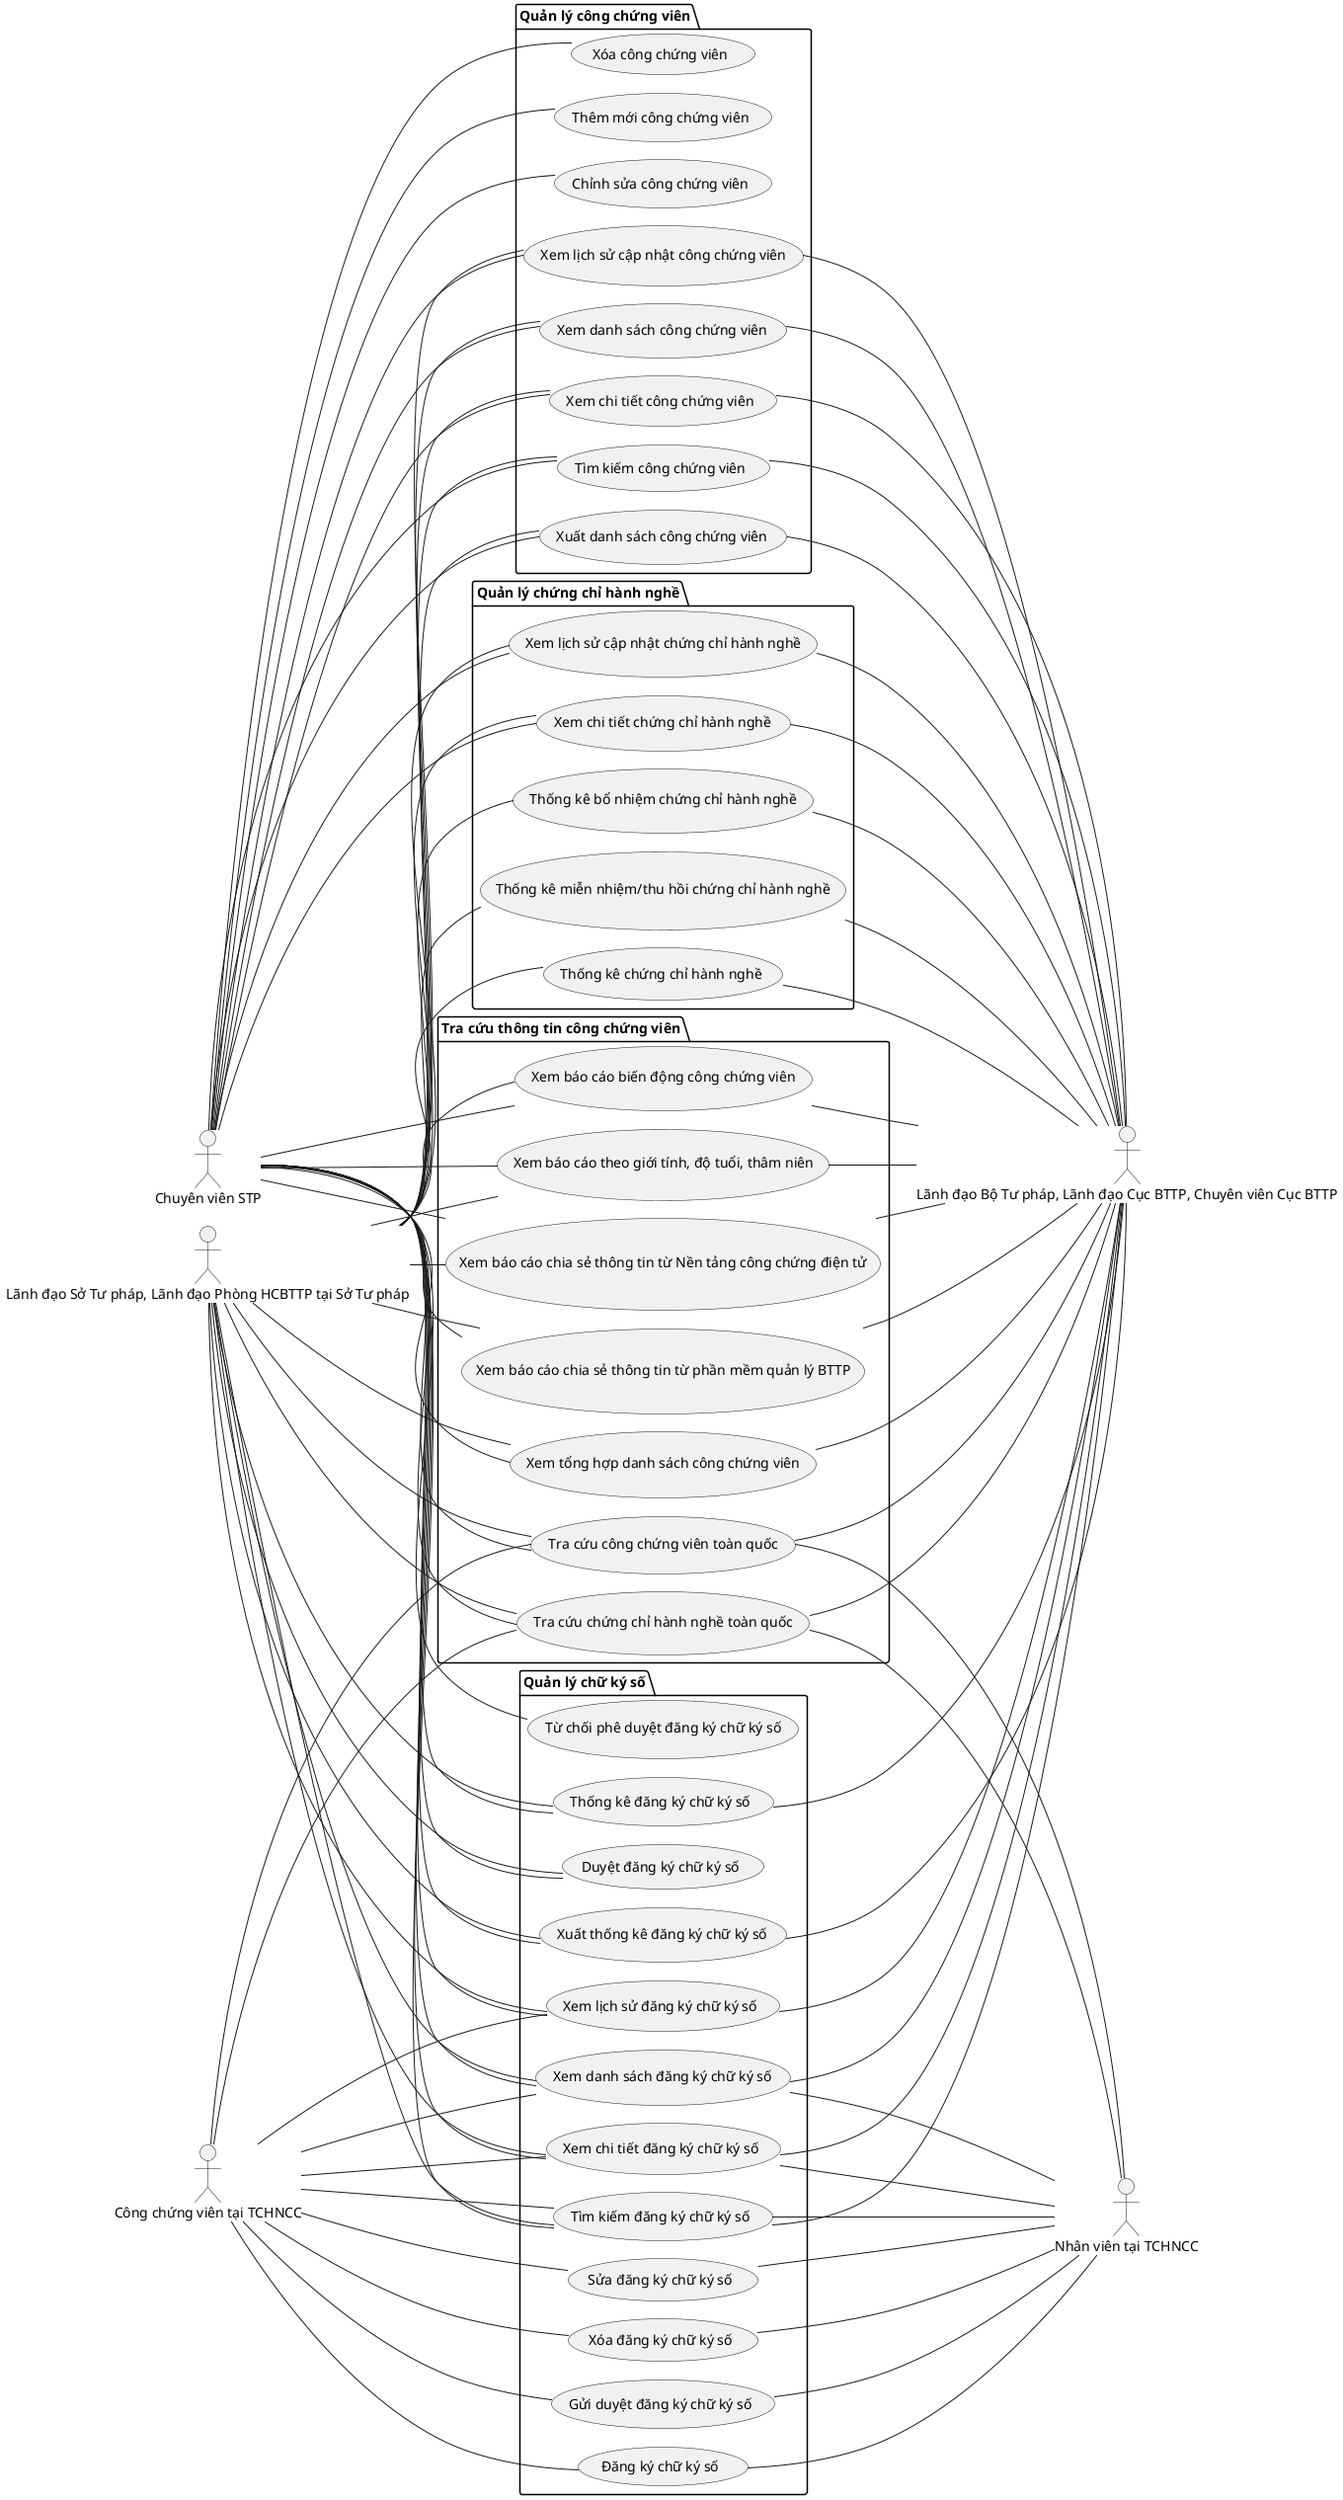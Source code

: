 @startuml
!pragma layout smetana
left to right direction

'==================== Actors ====================
actor "Chuyên viên STP" as CVSTP
actor "Lãnh đạo Sở Tư pháp, Lãnh đạo Phòng HCBTTP tại Sở Tư pháp" as LeaderSTP
actor "Lãnh đạo Bộ Tư pháp, Lãnh đạo Cục BTTP, Chuyên viên Cục BTTP" as LeaderBTP
actor "Công chứng viên tại TCHNCC" as CCV
actor "Nhân viên tại TCHNCC" as Staff

'==================== Quản lý công chứng viên ====================
package "Quản lý công chứng viên" as P_CCVMgmt {
    usecase "Xem danh sách công chứng viên" as UC_CCV_List
    usecase "Xem chi tiết công chứng viên" as UC_CCV_Detail
    usecase "Thêm mới công chứng viên" as UC_CCV_Create
    usecase "Chỉnh sửa công chứng viên" as UC_CCV_Update
    usecase "Xóa công chứng viên" as UC_CCV_Delete
    usecase "Tìm kiếm công chứng viên" as UC_CCV_Search
    usecase "Xuất danh sách công chứng viên" as UC_CCV_Export
    usecase "Xem lịch sử cập nhật công chứng viên" as UC_CCV_History
}

'==================== Quản lý chứng chỉ hành nghề ====================
package "Quản lý chứng chỉ hành nghề" as P_CertMgmt {
    usecase "Xem lịch sử cập nhật chứng chỉ hành nghề" as UC_Cert_History
    usecase "Xem chi tiết chứng chỉ hành nghề" as UC_Cert_Detail
    usecase "Thống kê chứng chỉ hành nghề" as UC_Cert_Stats
    usecase "Thống kê bổ nhiệm chứng chỉ hành nghề" as UC_Cert_Appointment
    usecase "Thống kê miễn nhiệm/thu hồi chứng chỉ hành nghề" as UC_Cert_Revocation
}

'==================== Quản lý chữ ký số ====================
package "Quản lý chữ ký số" as P_DigitalSign {
    usecase "Xem danh sách đăng ký chữ ký số" as UC_Sign_List
    usecase "Xem chi tiết đăng ký chữ ký số" as UC_Sign_Detail
    usecase "Tìm kiếm đăng ký chữ ký số" as UC_Sign_Search
    usecase "Đăng ký chữ ký số" as UC_Sign_Create
    usecase "Sửa đăng ký chữ ký số" as UC_Sign_Update
    usecase "Xóa đăng ký chữ ký số" as UC_Sign_Delete
    usecase "Duyệt đăng ký chữ ký số" as UC_Sign_Approve
    usecase "Từ chối phê duyệt đăng ký chữ ký số" as UC_Sign_Reject
    usecase "Gửi duyệt đăng ký chữ ký số" as UC_Sign_Submit
    usecase "Xem lịch sử đăng ký chữ ký số" as UC_Sign_History
    usecase "Thống kê đăng ký chữ ký số" as UC_Sign_Stats
    usecase "Xuất thống kê đăng ký chữ ký số" as UC_Sign_Export
}

'==================== Tra cứu thông tin công chứng viên ====================
package "Tra cứu thông tin công chứng viên" as P_Search {
    usecase "Tra cứu công chứng viên toàn quốc" as UC_Search_CCV
    usecase "Tra cứu chứng chỉ hành nghề toàn quốc" as UC_Search_Cert
    usecase "Xem tổng hợp danh sách công chứng viên" as UC_Search_CCV_Summary
    usecase "Xem báo cáo biến động công chứng viên" as UC_Search_CCV_Change
    usecase "Xem báo cáo theo giới tính, độ tuổi, thâm niên" as UC_Search_CCV_Demographics
    usecase "Xem báo cáo chia sẻ thông tin từ Nền tảng công chứng điện tử" as UC_Search_CCV_Platform
    usecase "Xem báo cáo chia sẻ thông tin từ phần mềm quản lý BTTP" as UC_Search_CCV_Software
}

'==================== Liên kết Actor → UC ====================
' Chuyên viên STP
CVSTP -- UC_CCV_List
CVSTP -- UC_CCV_Detail
CVSTP -- UC_CCV_Create
CVSTP -- UC_CCV_Update
CVSTP -- UC_CCV_Delete
CVSTP -- UC_CCV_Search
CVSTP -- UC_CCV_Export
CVSTP -- UC_CCV_History

CVSTP -- UC_Cert_History
CVSTP -- UC_Cert_Detail

CVSTP -- UC_Sign_List
CVSTP -- UC_Sign_Detail
CVSTP -- UC_Sign_Search
CVSTP -- UC_Sign_Approve
CVSTP -- UC_Sign_Reject
CVSTP -- UC_Sign_History
CVSTP -- UC_Sign_Stats
CVSTP -- UC_Sign_Export

CVSTP -- UC_Search_CCV
CVSTP -- UC_Search_Cert
CVSTP -- UC_Search_CCV_Summary
CVSTP -- UC_Search_CCV_Change
CVSTP -- UC_Search_CCV_Demographics
CVSTP -- UC_Search_CCV_Platform
CVSTP -- UC_Search_CCV_Software

' Lãnh đạo Sở Tư pháp / Phòng HCBTTP
LeaderSTP -- UC_CCV_List
LeaderSTP -- UC_CCV_Detail
LeaderSTP -- UC_CCV_Search
LeaderSTP -- UC_CCV_Export
LeaderSTP -- UC_CCV_History

LeaderSTP -- UC_Cert_History
LeaderSTP -- UC_Cert_Detail
LeaderSTP -- UC_Cert_Stats
LeaderSTP -- UC_Cert_Appointment
LeaderSTP -- UC_Cert_Revocation

LeaderSTP -- UC_Sign_List
LeaderSTP -- UC_Sign_Detail
LeaderSTP -- UC_Sign_Search
LeaderSTP -- UC_Sign_Approve
LeaderSTP -- UC_Sign_History
LeaderSTP -- UC_Sign_Stats
LeaderSTP -- UC_Sign_Export

LeaderSTP -- UC_Search_CCV
LeaderSTP -- UC_Search_Cert
LeaderSTP -- UC_Search_CCV_Summary
LeaderSTP -- UC_Search_CCV_Change
LeaderSTP -- UC_Search_CCV_Demographics
LeaderSTP -- UC_Search_CCV_Platform
LeaderSTP -- UC_Search_CCV_Software

' Lãnh đạo Bộ Tư pháp / Cục BTTP / Chuyên viên Cục BTTP
UC_CCV_List -- LeaderBTP
UC_CCV_Detail -- LeaderBTP
UC_CCV_Search -- LeaderBTP
UC_CCV_Export -- LeaderBTP
UC_CCV_History -- LeaderBTP

UC_Cert_History -- LeaderBTP
UC_Cert_Detail -- LeaderBTP
UC_Cert_Stats -- LeaderBTP
UC_Cert_Appointment -- LeaderBTP
UC_Cert_Revocation -- LeaderBTP

UC_Sign_List -- LeaderBTP
UC_Sign_Detail -- LeaderBTP
UC_Sign_Search -- LeaderBTP
UC_Sign_History -- LeaderBTP
UC_Sign_Stats -- LeaderBTP
UC_Sign_Export -- LeaderBTP

UC_Search_CCV -- LeaderBTP
UC_Search_Cert -- LeaderBTP
UC_Search_CCV_Summary -- LeaderBTP
UC_Search_CCV_Change -- LeaderBTP
UC_Search_CCV_Demographics -- LeaderBTP
UC_Search_CCV_Platform -- LeaderBTP
UC_Search_CCV_Software -- LeaderBTP

' Công chứng viên tại TCHNCC
CCV -- UC_Sign_List
CCV -- UC_Sign_Detail
CCV -- UC_Sign_Search
CCV -- UC_Sign_Create
CCV -- UC_Sign_Update
CCV -- UC_Sign_Delete
CCV -- UC_Sign_Submit
CCV -- UC_Sign_History

CCV -- UC_Search_CCV
CCV -- UC_Search_Cert

' Nhân viên tại TCHNCC
UC_Sign_List -- Staff
UC_Sign_Detail -- Staff
UC_Sign_Search -- Staff
UC_Sign_Create -- Staff
UC_Sign_Update -- Staff
UC_Sign_Delete -- Staff
UC_Sign_Submit -- Staff

UC_Search_CCV -- Staff
UC_Search_Cert -- Staff


@enduml
